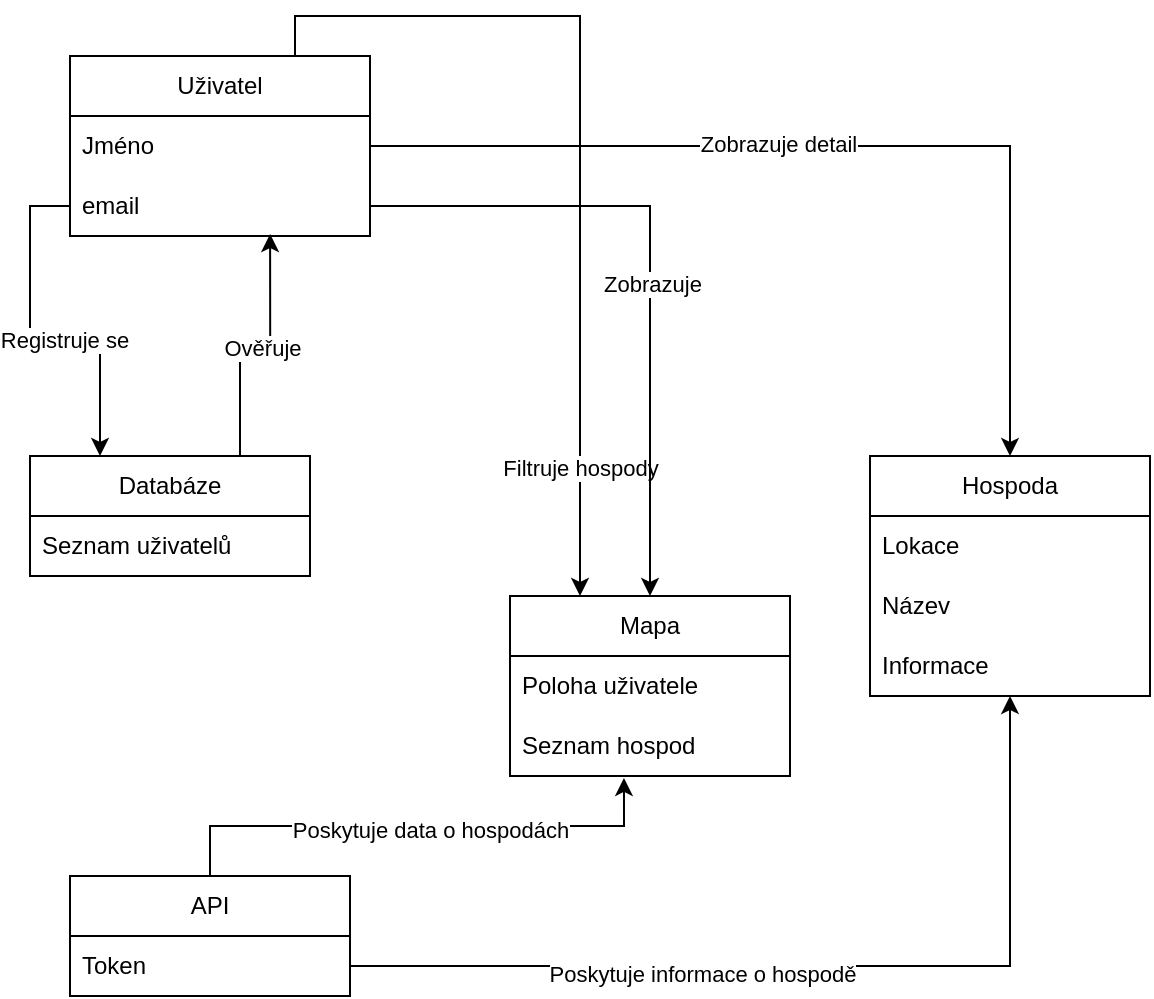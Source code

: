 <mxfile version="25.0.3">
  <diagram name="Page-1" id="asu4e0FaSWUadc5WHV2M">
    <mxGraphModel dx="1434" dy="953" grid="1" gridSize="10" guides="1" tooltips="1" connect="1" arrows="1" fold="1" page="1" pageScale="1" pageWidth="827" pageHeight="1169" math="0" shadow="0">
      <root>
        <mxCell id="0" />
        <mxCell id="1" parent="0" />
        <mxCell id="QORsJvuWbWGPxjODajM7-37" style="edgeStyle=orthogonalEdgeStyle;rounded=0;orthogonalLoop=1;jettySize=auto;html=1;exitX=0.75;exitY=0;exitDx=0;exitDy=0;entryX=0.25;entryY=0;entryDx=0;entryDy=0;" edge="1" parent="1" source="QORsJvuWbWGPxjODajM7-3" target="QORsJvuWbWGPxjODajM7-11">
          <mxGeometry relative="1" as="geometry" />
        </mxCell>
        <mxCell id="QORsJvuWbWGPxjODajM7-38" value="Filtruje hospody" style="edgeLabel;html=1;align=center;verticalAlign=middle;resizable=0;points=[];" vertex="1" connectable="0" parent="QORsJvuWbWGPxjODajM7-37">
          <mxGeometry x="0.713" relative="1" as="geometry">
            <mxPoint y="1" as="offset" />
          </mxGeometry>
        </mxCell>
        <mxCell id="QORsJvuWbWGPxjODajM7-3" value="Uživatel" style="swimlane;fontStyle=0;childLayout=stackLayout;horizontal=1;startSize=30;horizontalStack=0;resizeParent=1;resizeParentMax=0;resizeLast=0;collapsible=1;marginBottom=0;whiteSpace=wrap;html=1;" vertex="1" parent="1">
          <mxGeometry x="70" y="160" width="150" height="90" as="geometry" />
        </mxCell>
        <mxCell id="QORsJvuWbWGPxjODajM7-4" value="Jméno" style="text;strokeColor=none;fillColor=none;align=left;verticalAlign=middle;spacingLeft=4;spacingRight=4;overflow=hidden;points=[[0,0.5],[1,0.5]];portConstraint=eastwest;rotatable=0;whiteSpace=wrap;html=1;" vertex="1" parent="QORsJvuWbWGPxjODajM7-3">
          <mxGeometry y="30" width="150" height="30" as="geometry" />
        </mxCell>
        <mxCell id="QORsJvuWbWGPxjODajM7-5" value="email" style="text;strokeColor=none;fillColor=none;align=left;verticalAlign=middle;spacingLeft=4;spacingRight=4;overflow=hidden;points=[[0,0.5],[1,0.5]];portConstraint=eastwest;rotatable=0;whiteSpace=wrap;html=1;" vertex="1" parent="QORsJvuWbWGPxjODajM7-3">
          <mxGeometry y="60" width="150" height="30" as="geometry" />
        </mxCell>
        <mxCell id="QORsJvuWbWGPxjODajM7-7" value="API" style="swimlane;fontStyle=0;childLayout=stackLayout;horizontal=1;startSize=30;horizontalStack=0;resizeParent=1;resizeParentMax=0;resizeLast=0;collapsible=1;marginBottom=0;whiteSpace=wrap;html=1;" vertex="1" parent="1">
          <mxGeometry x="70" y="570" width="140" height="60" as="geometry" />
        </mxCell>
        <mxCell id="QORsJvuWbWGPxjODajM7-8" value="Token" style="text;strokeColor=none;fillColor=none;align=left;verticalAlign=middle;spacingLeft=4;spacingRight=4;overflow=hidden;points=[[0,0.5],[1,0.5]];portConstraint=eastwest;rotatable=0;whiteSpace=wrap;html=1;" vertex="1" parent="QORsJvuWbWGPxjODajM7-7">
          <mxGeometry y="30" width="140" height="30" as="geometry" />
        </mxCell>
        <mxCell id="QORsJvuWbWGPxjODajM7-11" value="Mapa" style="swimlane;fontStyle=0;childLayout=stackLayout;horizontal=1;startSize=30;horizontalStack=0;resizeParent=1;resizeParentMax=0;resizeLast=0;collapsible=1;marginBottom=0;whiteSpace=wrap;html=1;" vertex="1" parent="1">
          <mxGeometry x="290" y="430" width="140" height="90" as="geometry" />
        </mxCell>
        <mxCell id="QORsJvuWbWGPxjODajM7-12" value="Poloha uživatele" style="text;strokeColor=none;fillColor=none;align=left;verticalAlign=middle;spacingLeft=4;spacingRight=4;overflow=hidden;points=[[0,0.5],[1,0.5]];portConstraint=eastwest;rotatable=0;whiteSpace=wrap;html=1;" vertex="1" parent="QORsJvuWbWGPxjODajM7-11">
          <mxGeometry y="30" width="140" height="30" as="geometry" />
        </mxCell>
        <mxCell id="QORsJvuWbWGPxjODajM7-13" value="Seznam hospod" style="text;strokeColor=none;fillColor=none;align=left;verticalAlign=middle;spacingLeft=4;spacingRight=4;overflow=hidden;points=[[0,0.5],[1,0.5]];portConstraint=eastwest;rotatable=0;whiteSpace=wrap;html=1;" vertex="1" parent="QORsJvuWbWGPxjODajM7-11">
          <mxGeometry y="60" width="140" height="30" as="geometry" />
        </mxCell>
        <mxCell id="QORsJvuWbWGPxjODajM7-15" value="Hospoda" style="swimlane;fontStyle=0;childLayout=stackLayout;horizontal=1;startSize=30;horizontalStack=0;resizeParent=1;resizeParentMax=0;resizeLast=0;collapsible=1;marginBottom=0;whiteSpace=wrap;html=1;" vertex="1" parent="1">
          <mxGeometry x="470" y="360" width="140" height="120" as="geometry">
            <mxRectangle x="470" y="360" width="90" height="30" as="alternateBounds" />
          </mxGeometry>
        </mxCell>
        <mxCell id="QORsJvuWbWGPxjODajM7-16" value="Lokace" style="text;strokeColor=none;fillColor=none;align=left;verticalAlign=middle;spacingLeft=4;spacingRight=4;overflow=hidden;points=[[0,0.5],[1,0.5]];portConstraint=eastwest;rotatable=0;whiteSpace=wrap;html=1;" vertex="1" parent="QORsJvuWbWGPxjODajM7-15">
          <mxGeometry y="30" width="140" height="30" as="geometry" />
        </mxCell>
        <mxCell id="QORsJvuWbWGPxjODajM7-34" value="Název" style="text;strokeColor=none;fillColor=none;align=left;verticalAlign=middle;spacingLeft=4;spacingRight=4;overflow=hidden;points=[[0,0.5],[1,0.5]];portConstraint=eastwest;rotatable=0;whiteSpace=wrap;html=1;" vertex="1" parent="QORsJvuWbWGPxjODajM7-15">
          <mxGeometry y="60" width="140" height="30" as="geometry" />
        </mxCell>
        <mxCell id="QORsJvuWbWGPxjODajM7-17" value="Informace" style="text;strokeColor=none;fillColor=none;align=left;verticalAlign=middle;spacingLeft=4;spacingRight=4;overflow=hidden;points=[[0,0.5],[1,0.5]];portConstraint=eastwest;rotatable=0;whiteSpace=wrap;html=1;" vertex="1" parent="QORsJvuWbWGPxjODajM7-15">
          <mxGeometry y="90" width="140" height="30" as="geometry" />
        </mxCell>
        <mxCell id="QORsJvuWbWGPxjODajM7-20" style="edgeStyle=orthogonalEdgeStyle;rounded=0;orthogonalLoop=1;jettySize=auto;html=1;exitX=1;exitY=0.5;exitDx=0;exitDy=0;entryX=0.5;entryY=0;entryDx=0;entryDy=0;" edge="1" parent="1" source="QORsJvuWbWGPxjODajM7-5" target="QORsJvuWbWGPxjODajM7-11">
          <mxGeometry relative="1" as="geometry" />
        </mxCell>
        <mxCell id="QORsJvuWbWGPxjODajM7-22" value="Zobrazuje" style="edgeLabel;html=1;align=center;verticalAlign=middle;resizable=0;points=[];" vertex="1" connectable="0" parent="QORsJvuWbWGPxjODajM7-20">
          <mxGeometry x="0.067" y="1" relative="1" as="geometry">
            <mxPoint as="offset" />
          </mxGeometry>
        </mxCell>
        <mxCell id="QORsJvuWbWGPxjODajM7-21" style="edgeStyle=orthogonalEdgeStyle;rounded=0;orthogonalLoop=1;jettySize=auto;html=1;exitX=0.5;exitY=0;exitDx=0;exitDy=0;entryX=0.407;entryY=1.033;entryDx=0;entryDy=0;entryPerimeter=0;" edge="1" parent="1" source="QORsJvuWbWGPxjODajM7-7" target="QORsJvuWbWGPxjODajM7-13">
          <mxGeometry relative="1" as="geometry" />
        </mxCell>
        <mxCell id="QORsJvuWbWGPxjODajM7-23" value="Poskytuje data o hospodách" style="edgeLabel;html=1;align=center;verticalAlign=middle;resizable=0;points=[];" vertex="1" connectable="0" parent="QORsJvuWbWGPxjODajM7-21">
          <mxGeometry x="0.051" y="-2" relative="1" as="geometry">
            <mxPoint as="offset" />
          </mxGeometry>
        </mxCell>
        <mxCell id="QORsJvuWbWGPxjODajM7-24" style="edgeStyle=orthogonalEdgeStyle;rounded=0;orthogonalLoop=1;jettySize=auto;html=1;exitX=1;exitY=0.5;exitDx=0;exitDy=0;entryX=0.5;entryY=0;entryDx=0;entryDy=0;" edge="1" parent="1" source="QORsJvuWbWGPxjODajM7-4" target="QORsJvuWbWGPxjODajM7-15">
          <mxGeometry relative="1" as="geometry" />
        </mxCell>
        <mxCell id="QORsJvuWbWGPxjODajM7-25" value="Zobrazuje detail" style="edgeLabel;html=1;align=center;verticalAlign=middle;resizable=0;points=[];" vertex="1" connectable="0" parent="QORsJvuWbWGPxjODajM7-24">
          <mxGeometry x="-0.141" y="1" relative="1" as="geometry">
            <mxPoint as="offset" />
          </mxGeometry>
        </mxCell>
        <mxCell id="QORsJvuWbWGPxjODajM7-26" value="Databáze" style="swimlane;fontStyle=0;childLayout=stackLayout;horizontal=1;startSize=30;horizontalStack=0;resizeParent=1;resizeParentMax=0;resizeLast=0;collapsible=1;marginBottom=0;whiteSpace=wrap;html=1;" vertex="1" parent="1">
          <mxGeometry x="50" y="360" width="140" height="60" as="geometry" />
        </mxCell>
        <mxCell id="QORsJvuWbWGPxjODajM7-27" value="Seznam uživatelů" style="text;strokeColor=none;fillColor=none;align=left;verticalAlign=middle;spacingLeft=4;spacingRight=4;overflow=hidden;points=[[0,0.5],[1,0.5]];portConstraint=eastwest;rotatable=0;whiteSpace=wrap;html=1;" vertex="1" parent="QORsJvuWbWGPxjODajM7-26">
          <mxGeometry y="30" width="140" height="30" as="geometry" />
        </mxCell>
        <mxCell id="QORsJvuWbWGPxjODajM7-30" style="edgeStyle=orthogonalEdgeStyle;rounded=0;orthogonalLoop=1;jettySize=auto;html=1;exitX=0;exitY=0.5;exitDx=0;exitDy=0;entryX=0.25;entryY=0;entryDx=0;entryDy=0;" edge="1" parent="1" source="QORsJvuWbWGPxjODajM7-5" target="QORsJvuWbWGPxjODajM7-26">
          <mxGeometry relative="1" as="geometry" />
        </mxCell>
        <mxCell id="QORsJvuWbWGPxjODajM7-31" value="Registruje se" style="edgeLabel;html=1;align=center;verticalAlign=middle;resizable=0;points=[];" vertex="1" connectable="0" parent="QORsJvuWbWGPxjODajM7-30">
          <mxGeometry x="0.189" y="3" relative="1" as="geometry">
            <mxPoint as="offset" />
          </mxGeometry>
        </mxCell>
        <mxCell id="QORsJvuWbWGPxjODajM7-32" style="edgeStyle=orthogonalEdgeStyle;rounded=0;orthogonalLoop=1;jettySize=auto;html=1;exitX=0.75;exitY=0;exitDx=0;exitDy=0;entryX=0.667;entryY=0.967;entryDx=0;entryDy=0;entryPerimeter=0;" edge="1" parent="1" source="QORsJvuWbWGPxjODajM7-26" target="QORsJvuWbWGPxjODajM7-5">
          <mxGeometry relative="1" as="geometry" />
        </mxCell>
        <mxCell id="QORsJvuWbWGPxjODajM7-33" value="Ověřuje" style="edgeLabel;html=1;align=center;verticalAlign=middle;resizable=0;points=[];" vertex="1" connectable="0" parent="QORsJvuWbWGPxjODajM7-32">
          <mxGeometry x="0.047" y="-1" relative="1" as="geometry">
            <mxPoint as="offset" />
          </mxGeometry>
        </mxCell>
        <mxCell id="QORsJvuWbWGPxjODajM7-35" style="edgeStyle=orthogonalEdgeStyle;rounded=0;orthogonalLoop=1;jettySize=auto;html=1;exitX=1;exitY=0.5;exitDx=0;exitDy=0;entryX=0.5;entryY=1;entryDx=0;entryDy=0;entryPerimeter=0;" edge="1" parent="1" source="QORsJvuWbWGPxjODajM7-8" target="QORsJvuWbWGPxjODajM7-17">
          <mxGeometry relative="1" as="geometry" />
        </mxCell>
        <mxCell id="QORsJvuWbWGPxjODajM7-36" value="Poskytuje informace o hospodě" style="edgeLabel;html=1;align=center;verticalAlign=middle;resizable=0;points=[];" vertex="1" connectable="0" parent="QORsJvuWbWGPxjODajM7-35">
          <mxGeometry x="-0.243" y="-4" relative="1" as="geometry">
            <mxPoint as="offset" />
          </mxGeometry>
        </mxCell>
      </root>
    </mxGraphModel>
  </diagram>
</mxfile>
